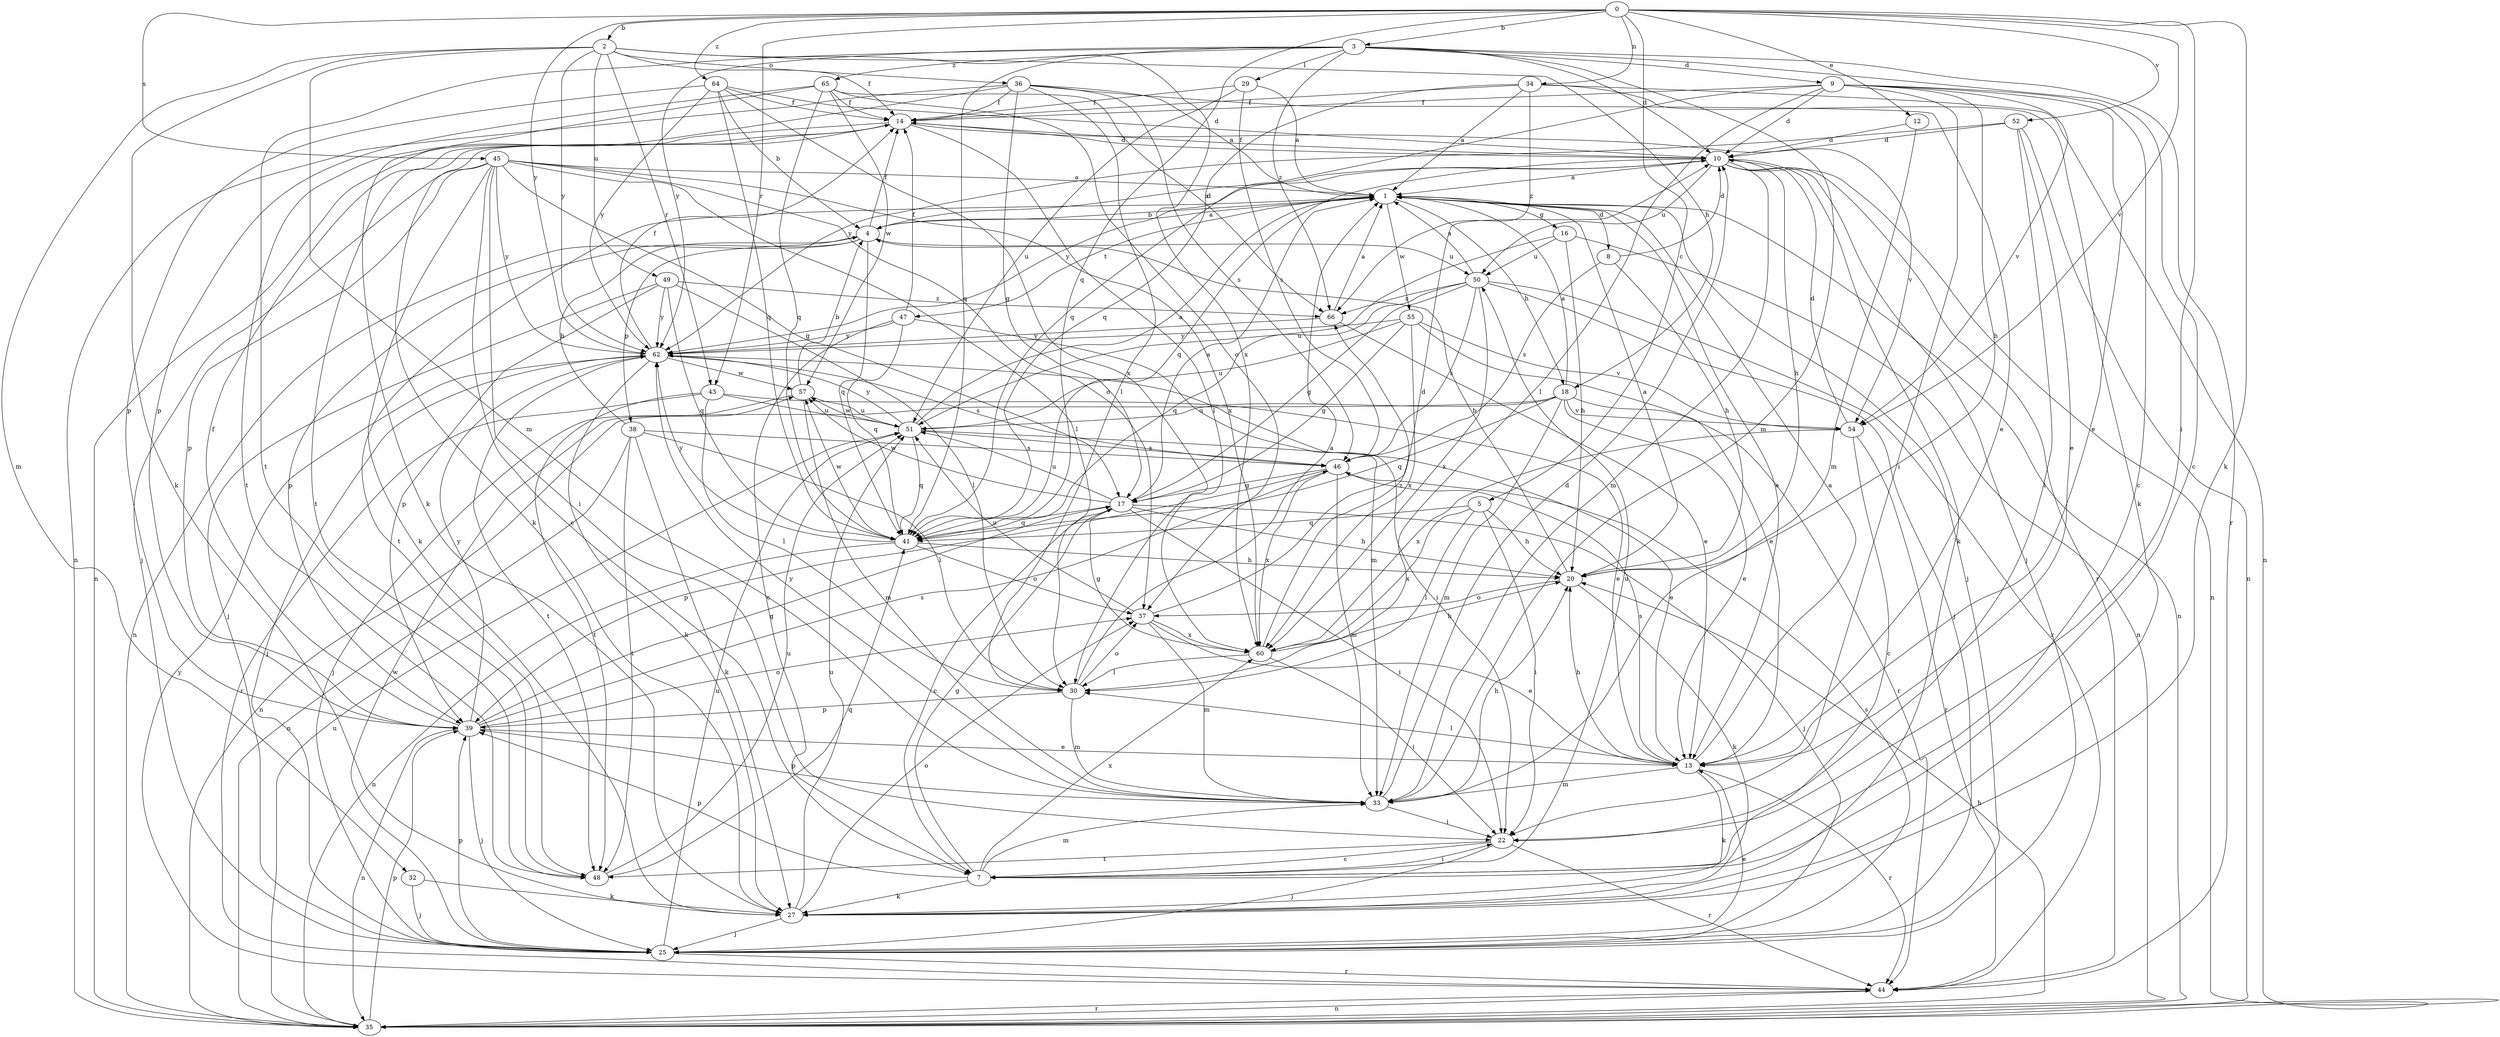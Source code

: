 strict digraph  {
0;
1;
2;
3;
4;
5;
7;
8;
9;
10;
12;
13;
14;
16;
17;
18;
20;
22;
25;
27;
29;
30;
32;
33;
34;
35;
36;
37;
38;
39;
41;
43;
44;
45;
46;
47;
48;
49;
50;
51;
52;
54;
55;
57;
60;
62;
64;
65;
66;
0 -> 2  [label=b];
0 -> 3  [label=b];
0 -> 5  [label=c];
0 -> 12  [label=e];
0 -> 22  [label=i];
0 -> 27  [label=k];
0 -> 34  [label=n];
0 -> 41  [label=q];
0 -> 43  [label=r];
0 -> 45  [label=s];
0 -> 52  [label=v];
0 -> 54  [label=v];
0 -> 62  [label=y];
0 -> 64  [label=z];
1 -> 4  [label=b];
1 -> 8  [label=d];
1 -> 13  [label=e];
1 -> 16  [label=g];
1 -> 18  [label=h];
1 -> 25  [label=j];
1 -> 35  [label=n];
1 -> 47  [label=t];
1 -> 48  [label=t];
1 -> 55  [label=w];
2 -> 14  [label=f];
2 -> 18  [label=h];
2 -> 27  [label=k];
2 -> 32  [label=m];
2 -> 33  [label=m];
2 -> 36  [label=o];
2 -> 43  [label=r];
2 -> 49  [label=u];
2 -> 60  [label=x];
2 -> 62  [label=y];
3 -> 7  [label=c];
3 -> 9  [label=d];
3 -> 10  [label=d];
3 -> 29  [label=l];
3 -> 33  [label=m];
3 -> 41  [label=q];
3 -> 44  [label=r];
3 -> 48  [label=t];
3 -> 62  [label=y];
3 -> 65  [label=z];
3 -> 66  [label=z];
4 -> 1  [label=a];
4 -> 10  [label=d];
4 -> 14  [label=f];
4 -> 35  [label=n];
4 -> 38  [label=p];
4 -> 39  [label=p];
4 -> 41  [label=q];
4 -> 50  [label=u];
5 -> 20  [label=h];
5 -> 22  [label=i];
5 -> 30  [label=l];
5 -> 41  [label=q];
5 -> 60  [label=x];
7 -> 17  [label=g];
7 -> 22  [label=i];
7 -> 27  [label=k];
7 -> 33  [label=m];
7 -> 39  [label=p];
7 -> 50  [label=u];
7 -> 60  [label=x];
8 -> 10  [label=d];
8 -> 20  [label=h];
8 -> 46  [label=s];
9 -> 7  [label=c];
9 -> 10  [label=d];
9 -> 13  [label=e];
9 -> 14  [label=f];
9 -> 20  [label=h];
9 -> 22  [label=i];
9 -> 30  [label=l];
9 -> 41  [label=q];
9 -> 54  [label=v];
10 -> 1  [label=a];
10 -> 14  [label=f];
10 -> 20  [label=h];
10 -> 25  [label=j];
10 -> 27  [label=k];
10 -> 33  [label=m];
10 -> 35  [label=n];
10 -> 41  [label=q];
10 -> 44  [label=r];
10 -> 50  [label=u];
10 -> 62  [label=y];
12 -> 10  [label=d];
12 -> 33  [label=m];
13 -> 1  [label=a];
13 -> 20  [label=h];
13 -> 27  [label=k];
13 -> 30  [label=l];
13 -> 33  [label=m];
13 -> 44  [label=r];
13 -> 46  [label=s];
14 -> 10  [label=d];
14 -> 27  [label=k];
14 -> 30  [label=l];
14 -> 35  [label=n];
14 -> 48  [label=t];
14 -> 54  [label=v];
16 -> 20  [label=h];
16 -> 35  [label=n];
16 -> 50  [label=u];
16 -> 51  [label=u];
17 -> 1  [label=a];
17 -> 7  [label=c];
17 -> 20  [label=h];
17 -> 22  [label=i];
17 -> 25  [label=j];
17 -> 41  [label=q];
17 -> 51  [label=u];
17 -> 57  [label=w];
18 -> 1  [label=a];
18 -> 13  [label=e];
18 -> 33  [label=m];
18 -> 35  [label=n];
18 -> 41  [label=q];
18 -> 44  [label=r];
18 -> 51  [label=u];
18 -> 54  [label=v];
20 -> 1  [label=a];
20 -> 4  [label=b];
20 -> 27  [label=k];
20 -> 37  [label=o];
22 -> 7  [label=c];
22 -> 25  [label=j];
22 -> 44  [label=r];
22 -> 48  [label=t];
25 -> 13  [label=e];
25 -> 39  [label=p];
25 -> 44  [label=r];
25 -> 46  [label=s];
25 -> 51  [label=u];
25 -> 57  [label=w];
27 -> 25  [label=j];
27 -> 37  [label=o];
27 -> 51  [label=u];
29 -> 1  [label=a];
29 -> 14  [label=f];
29 -> 46  [label=s];
29 -> 51  [label=u];
30 -> 1  [label=a];
30 -> 33  [label=m];
30 -> 37  [label=o];
30 -> 39  [label=p];
32 -> 25  [label=j];
32 -> 27  [label=k];
33 -> 10  [label=d];
33 -> 20  [label=h];
33 -> 22  [label=i];
33 -> 39  [label=p];
33 -> 62  [label=y];
34 -> 1  [label=a];
34 -> 14  [label=f];
34 -> 27  [label=k];
34 -> 35  [label=n];
34 -> 41  [label=q];
34 -> 66  [label=z];
35 -> 20  [label=h];
35 -> 39  [label=p];
35 -> 44  [label=r];
35 -> 51  [label=u];
36 -> 1  [label=a];
36 -> 13  [label=e];
36 -> 14  [label=f];
36 -> 17  [label=g];
36 -> 30  [label=l];
36 -> 35  [label=n];
36 -> 46  [label=s];
36 -> 48  [label=t];
37 -> 10  [label=d];
37 -> 13  [label=e];
37 -> 33  [label=m];
37 -> 51  [label=u];
37 -> 60  [label=x];
38 -> 4  [label=b];
38 -> 27  [label=k];
38 -> 30  [label=l];
38 -> 35  [label=n];
38 -> 46  [label=s];
38 -> 48  [label=t];
39 -> 13  [label=e];
39 -> 14  [label=f];
39 -> 17  [label=g];
39 -> 25  [label=j];
39 -> 35  [label=n];
39 -> 37  [label=o];
39 -> 46  [label=s];
39 -> 62  [label=y];
41 -> 20  [label=h];
41 -> 35  [label=n];
41 -> 37  [label=o];
41 -> 57  [label=w];
41 -> 62  [label=y];
43 -> 13  [label=e];
43 -> 30  [label=l];
43 -> 44  [label=r];
43 -> 48  [label=t];
43 -> 51  [label=u];
44 -> 35  [label=n];
44 -> 62  [label=y];
45 -> 1  [label=a];
45 -> 7  [label=c];
45 -> 17  [label=g];
45 -> 22  [label=i];
45 -> 25  [label=j];
45 -> 27  [label=k];
45 -> 30  [label=l];
45 -> 37  [label=o];
45 -> 39  [label=p];
45 -> 60  [label=x];
45 -> 62  [label=y];
46 -> 17  [label=g];
46 -> 33  [label=m];
46 -> 39  [label=p];
46 -> 60  [label=x];
47 -> 7  [label=c];
47 -> 14  [label=f];
47 -> 33  [label=m];
47 -> 41  [label=q];
47 -> 62  [label=y];
48 -> 41  [label=q];
48 -> 51  [label=u];
49 -> 25  [label=j];
49 -> 30  [label=l];
49 -> 39  [label=p];
49 -> 41  [label=q];
49 -> 62  [label=y];
49 -> 66  [label=z];
50 -> 1  [label=a];
50 -> 17  [label=g];
50 -> 25  [label=j];
50 -> 41  [label=q];
50 -> 44  [label=r];
50 -> 46  [label=s];
50 -> 60  [label=x];
50 -> 66  [label=z];
51 -> 1  [label=a];
51 -> 13  [label=e];
51 -> 41  [label=q];
51 -> 46  [label=s];
51 -> 57  [label=w];
51 -> 62  [label=y];
52 -> 10  [label=d];
52 -> 13  [label=e];
52 -> 22  [label=i];
52 -> 35  [label=n];
52 -> 62  [label=y];
54 -> 7  [label=c];
54 -> 10  [label=d];
54 -> 44  [label=r];
54 -> 60  [label=x];
55 -> 13  [label=e];
55 -> 17  [label=g];
55 -> 51  [label=u];
55 -> 54  [label=v];
55 -> 60  [label=x];
55 -> 62  [label=y];
57 -> 4  [label=b];
57 -> 25  [label=j];
57 -> 33  [label=m];
57 -> 51  [label=u];
60 -> 17  [label=g];
60 -> 20  [label=h];
60 -> 22  [label=i];
60 -> 30  [label=l];
60 -> 66  [label=z];
62 -> 14  [label=f];
62 -> 22  [label=i];
62 -> 25  [label=j];
62 -> 27  [label=k];
62 -> 46  [label=s];
62 -> 48  [label=t];
62 -> 57  [label=w];
64 -> 4  [label=b];
64 -> 10  [label=d];
64 -> 14  [label=f];
64 -> 39  [label=p];
64 -> 41  [label=q];
64 -> 60  [label=x];
64 -> 62  [label=y];
65 -> 14  [label=f];
65 -> 27  [label=k];
65 -> 37  [label=o];
65 -> 39  [label=p];
65 -> 41  [label=q];
65 -> 57  [label=w];
65 -> 66  [label=z];
66 -> 1  [label=a];
66 -> 13  [label=e];
66 -> 62  [label=y];
}
